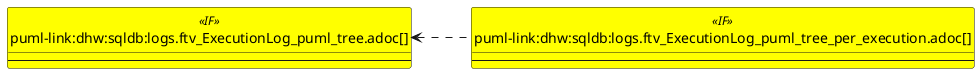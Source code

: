 @startuml
left to right direction
'top to bottom direction
hide circle
'avoide "." issues:
set namespaceSeparator none


skinparam class {
  BackgroundColor White
  BackgroundColor<<FN>> Yellow
  BackgroundColor<<FS>> Yellow
  BackgroundColor<<FT>> LightGray
  BackgroundColor<<IF>> Yellow
  BackgroundColor<<IS>> Yellow
  BackgroundColor<<P>> Aqua
  BackgroundColor<<PC>> Aqua
  BackgroundColor<<SN>> Yellow
  BackgroundColor<<SO>> SlateBlue
  BackgroundColor<<TF>> LightGray
  BackgroundColor<<TR>> Tomato
  BackgroundColor<<U>> White
  BackgroundColor<<V>> WhiteSmoke
  BackgroundColor<<X>> Aqua
  BackgroundColor<<external>> AliceBlue
}


entity "puml-link:dhw:sqldb:logs.ftv_ExecutionLog_puml_tree.adoc[]" as logs.ftv_ExecutionLog_puml_tree << IF >> {
  --
}

entity "puml-link:dhw:sqldb:logs.ftv_ExecutionLog_puml_tree_per_execution.adoc[]" as logs.ftv_ExecutionLog_puml_tree_per_execution << IF >> {
  --
}

logs.ftv_ExecutionLog_puml_tree <.. logs.ftv_ExecutionLog_puml_tree_per_execution
@enduml


